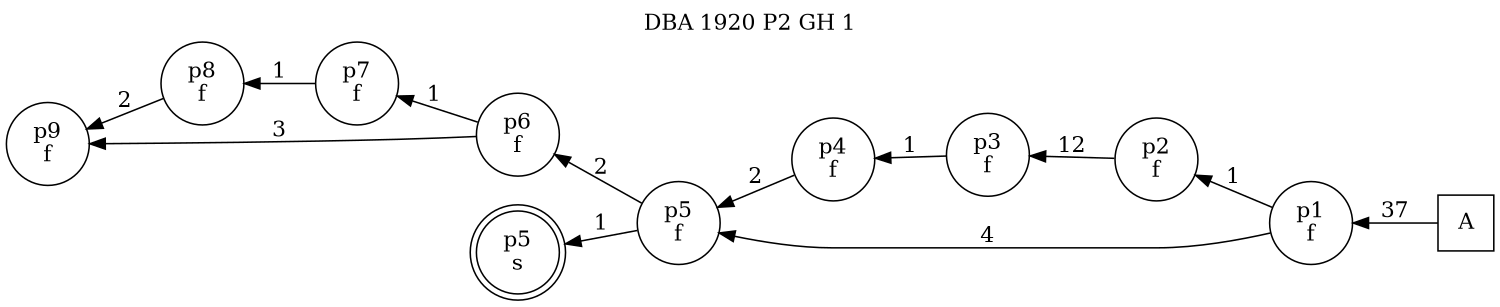 digraph DBA_1920_P2_GH_1_GOOD {
labelloc="tl"
label= " DBA 1920 P2 GH 1 "
rankdir="RL";
graph [ size=" 10 , 10 !"]

"A" [shape="square" label="A"]
"p1_f" [shape="circle" label="p1
f"]
"p2_f" [shape="circle" label="p2
f"]
"p3_f" [shape="circle" label="p3
f"]
"p4_f" [shape="circle" label="p4
f"]
"p5_f" [shape="circle" label="p5
f"]
"p6_f" [shape="circle" label="p6
f"]
"p7_f" [shape="circle" label="p7
f"]
"p8_f" [shape="circle" label="p8
f"]
"p9_f" [shape="circle" label="p9
f"]
"p5_s" [shape="doublecircle" label="p5
s"]
"A" -> "p1_f" [ label=37]
"p1_f" -> "p2_f" [ label=1]
"p1_f" -> "p5_f" [ label=4]
"p2_f" -> "p3_f" [ label=12]
"p3_f" -> "p4_f" [ label=1]
"p4_f" -> "p5_f" [ label=2]
"p5_f" -> "p6_f" [ label=2]
"p5_f" -> "p5_s" [ label=1]
"p6_f" -> "p7_f" [ label=1]
"p6_f" -> "p9_f" [ label=3]
"p7_f" -> "p8_f" [ label=1]
"p8_f" -> "p9_f" [ label=2]
}
